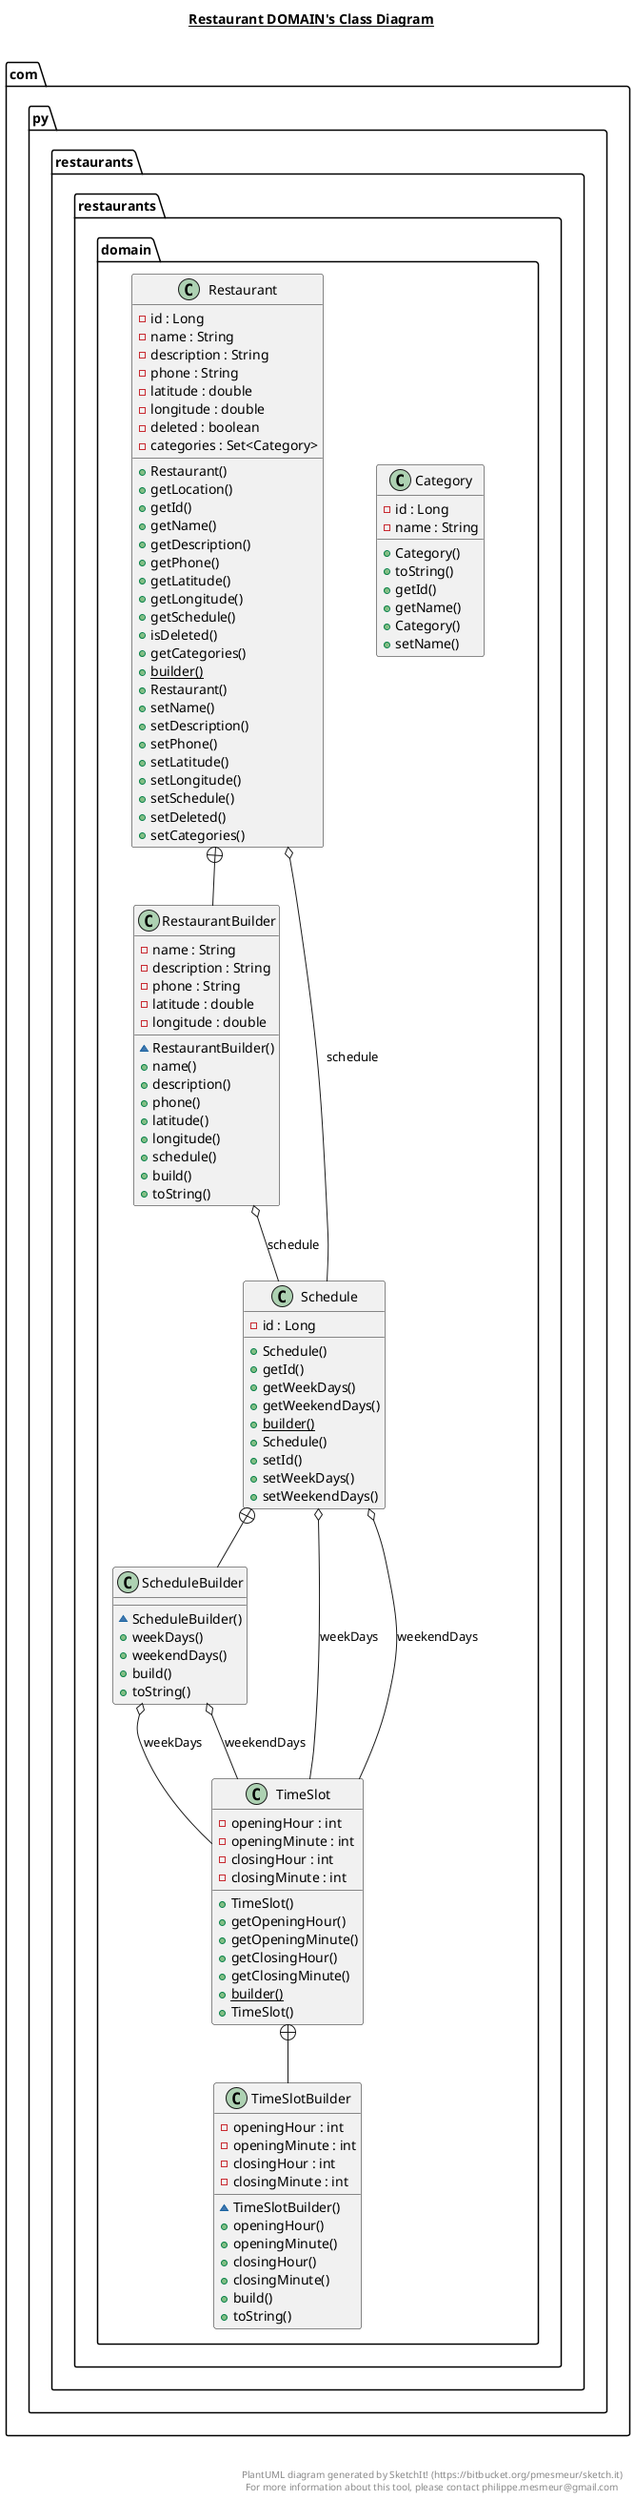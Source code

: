 @startuml

title __Restaurant DOMAIN's Class Diagram__\n

  package com.py.restaurants {
    package com.py.restaurants.restaurants.domain {
      class Category {
          - id : Long
          - name : String
          + Category()
          + toString()
          + getId()
          + getName()
          + Category()
          + setName()
      }
    }
  }
  

  package com.py.restaurants {
    package com.py.restaurants.restaurants.domain {
      class Restaurant {
          - id : Long
          - name : String
          - description : String
          - phone : String
          - latitude : double
          - longitude : double
          - deleted : boolean
          - categories : Set<Category>
          + Restaurant()
          + getLocation()
          + getId()
          + getName()
          + getDescription()
          + getPhone()
          + getLatitude()
          + getLongitude()
          + getSchedule()
          + isDeleted()
          + getCategories()
          {static} + builder()
          + Restaurant()
          + setName()
          + setDescription()
          + setPhone()
          + setLatitude()
          + setLongitude()
          + setSchedule()
          + setDeleted()
          + setCategories()
      }
    }
  }
  

  package com.py.restaurants {
    package com.py.restaurants.restaurants.domain {
      class RestaurantBuilder {
          - name : String
          - description : String
          - phone : String
          - latitude : double
          - longitude : double
          ~ RestaurantBuilder()
          + name()
          + description()
          + phone()
          + latitude()
          + longitude()
          + schedule()
          + build()
          + toString()
      }
    }
  }
  

  package com.py.restaurants {
    package com.py.restaurants.restaurants.domain {
      class Schedule {
          - id : Long
          + Schedule()
          + getId()
          + getWeekDays()
          + getWeekendDays()
          {static} + builder()
          + Schedule()
          + setId()
          + setWeekDays()
          + setWeekendDays()
      }
    }
  }
  

  package com.py.restaurants {
    package com.py.restaurants.restaurants.domain {
      class ScheduleBuilder {
          ~ ScheduleBuilder()
          + weekDays()
          + weekendDays()
          + build()
          + toString()
      }
    }
  }
  

  package com.py.restaurants {
    package com.py.restaurants.restaurants.domain {
      class TimeSlot {
          - openingHour : int
          - openingMinute : int
          - closingHour : int
          - closingMinute : int
          + TimeSlot()
          + getOpeningHour()
          + getOpeningMinute()
          + getClosingHour()
          + getClosingMinute()
          {static} + builder()
          + TimeSlot()
      }
    }
  }
  

  package com.py.restaurants {
    package com.py.restaurants.restaurants.domain {
      class TimeSlotBuilder {
          - openingHour : int
          - openingMinute : int
          - closingHour : int
          - closingMinute : int
          ~ TimeSlotBuilder()
          + openingHour()
          + openingMinute()
          + closingHour()
          + closingMinute()
          + build()
          + toString()
      }
    }
  }
  

  Restaurant o-- Schedule : schedule
  Restaurant +-down- RestaurantBuilder
  RestaurantBuilder o-- Schedule : schedule
  Schedule o-- TimeSlot : weekDays
  Schedule o-- TimeSlot : weekendDays
  Schedule +-down- ScheduleBuilder
  ScheduleBuilder o-- TimeSlot : weekDays
  ScheduleBuilder o-- TimeSlot : weekendDays
  TimeSlot +-down- TimeSlotBuilder


right footer


PlantUML diagram generated by SketchIt! (https://bitbucket.org/pmesmeur/sketch.it)
For more information about this tool, please contact philippe.mesmeur@gmail.com
endfooter

@enduml
